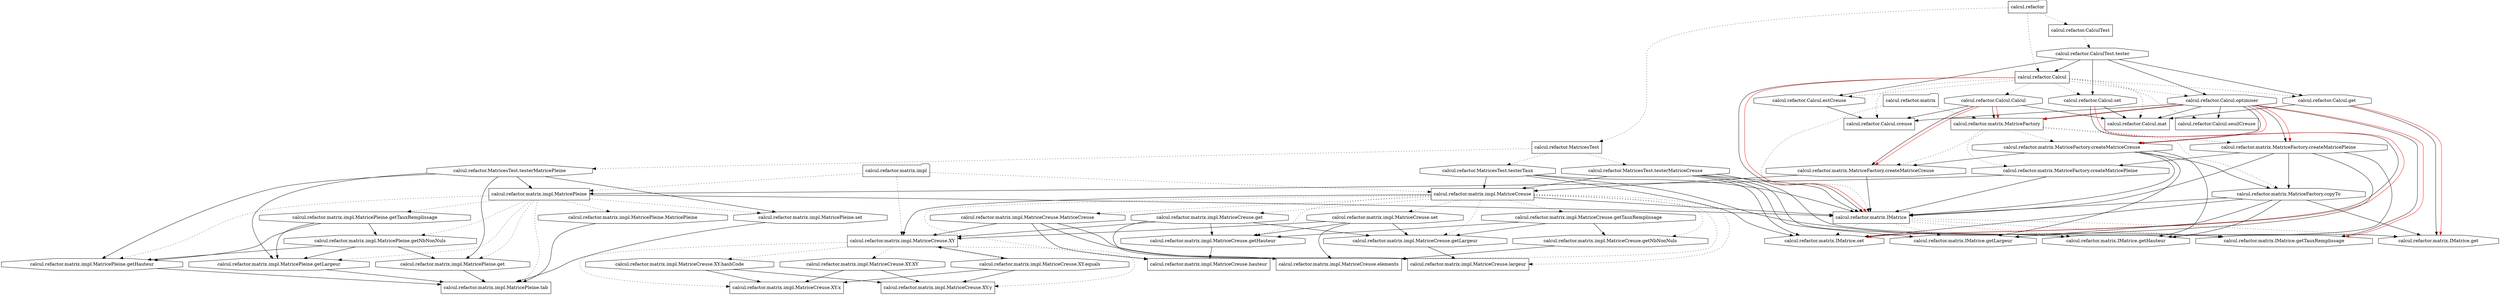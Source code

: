 digraph  G {
  n0 [shape=box,label="calcul.refactor.matrix.impl.MatriceCreuse.XY"]
  n1 [shape=octagon,label="calcul.refactor.matrix.impl.MatriceCreuse.XY.XY"];
  n2 [shape=octagon,label="calcul.refactor.matrix.impl.MatriceCreuse.XY.equals"];
  n3 [shape=octagon,label="calcul.refactor.matrix.impl.MatriceCreuse.XY.hashCode"];
  n4 [shape=doubleellipse,label="calcul.refactor.matrix.impl.MatriceCreuse.XY.x"];
  n5 [shape=doubleellipse,label="calcul.refactor.matrix.impl.MatriceCreuse.XY.y"];
  n6 [shape=box,label="calcul.refactor.matrix.impl.MatriceCreuse"]
  n7 [shape=octagon,label="calcul.refactor.matrix.impl.MatriceCreuse.MatriceCreuse"];
  n8 [shape=octagon,label="calcul.refactor.matrix.impl.MatriceCreuse.getLargeur"];
  n9 [shape=octagon,label="calcul.refactor.matrix.impl.MatriceCreuse.getHauteur"];
  n10 [shape=octagon,label="calcul.refactor.matrix.impl.MatriceCreuse.set"];
  n11 [shape=octagon,label="calcul.refactor.matrix.impl.MatriceCreuse.get"];
  n12 [shape=octagon,label="calcul.refactor.matrix.impl.MatriceCreuse.getTauxRemplissage"];
  n13 [shape=octagon,label="calcul.refactor.matrix.impl.MatriceCreuse.getNbNonNuls"];
  n14 [shape=doubleellipse,label="calcul.refactor.matrix.impl.MatriceCreuse.elements"];
  n15 [shape=doubleellipse,label="calcul.refactor.matrix.impl.MatriceCreuse.hauteur"];
  n16 [shape=doubleellipse,label="calcul.refactor.matrix.impl.MatriceCreuse.largeur"];
  n17 [shape=box,label="calcul.refactor.matrix.IMatrice"]
  n18 [shape=octagon,label="calcul.refactor.matrix.IMatrice.getLargeur"];
  n19 [shape=octagon,label="calcul.refactor.matrix.IMatrice.getHauteur"];
  n20 [shape=octagon,label="calcul.refactor.matrix.IMatrice.set"];
  n21 [shape=octagon,label="calcul.refactor.matrix.IMatrice.get"];
  n22 [shape=octagon,label="calcul.refactor.matrix.IMatrice.getTauxRemplissage"];
  n23 [shape=box,label="calcul.refactor.Calcul"]
  n24 [shape=octagon,label="calcul.refactor.Calcul.Calcul"];
  n25 [shape=octagon,label="calcul.refactor.Calcul.set"];
  n26 [shape=octagon,label="calcul.refactor.Calcul.get"];
  n27 [shape=octagon,label="calcul.refactor.Calcul.estCreuse"];
  n28 [shape=octagon,label="calcul.refactor.Calcul.optimiser"];
  n29 [shape=doubleellipse,label="calcul.refactor.Calcul.seuilCreuse"];
  n30 [shape=doubleellipse,label="calcul.refactor.Calcul.creuse"];
  n31 [shape=doubleellipse,label="calcul.refactor.Calcul.mat"];
  n32 [shape=box,label="calcul.refactor.MatricesTest"]
  n33 [shape=octagon,label="calcul.refactor.MatricesTest.testerMatricePleine"];
  n34 [shape=octagon,label="calcul.refactor.MatricesTest.testerMatriceCreuse"];
  n35 [shape=octagon,label="calcul.refactor.MatricesTest.testerTaux"];
  n36 [shape=box,label="calcul.refactor.matrix.MatriceFactory"]
  n37 [shape=octagon,label="calcul.refactor.matrix.MatriceFactory.createMatriceCreuse"];
  n38 [shape=octagon,label="calcul.refactor.matrix.MatriceFactory.createMatricePleine"];
  n39 [shape=octagon,label="calcul.refactor.matrix.MatriceFactory.createMatriceCreuse"];
  n40 [shape=octagon,label="calcul.refactor.matrix.MatriceFactory.createMatricePleine"];
  n41 [shape=octagon,label="calcul.refactor.matrix.MatriceFactory.copyTo"];
  n42 [shape=box,label="calcul.refactor.matrix.impl.MatricePleine"]
  n43 [shape=octagon,label="calcul.refactor.matrix.impl.MatricePleine.MatricePleine"];
  n44 [shape=octagon,label="calcul.refactor.matrix.impl.MatricePleine.getHauteur"];
  n45 [shape=octagon,label="calcul.refactor.matrix.impl.MatricePleine.getLargeur"];
  n46 [shape=octagon,label="calcul.refactor.matrix.impl.MatricePleine.set"];
  n47 [shape=octagon,label="calcul.refactor.matrix.impl.MatricePleine.get"];
  n48 [shape=octagon,label="calcul.refactor.matrix.impl.MatricePleine.getTauxRemplissage"];
  n49 [shape=octagon,label="calcul.refactor.matrix.impl.MatricePleine.getNbNonNuls"];
  n50 [shape=doubleellipse,label="calcul.refactor.matrix.impl.MatricePleine.tab"];
  n51 [shape=box,label="calcul.refactor.CalculTest"]
  n52 [shape=octagon,label="calcul.refactor.CalculTest.tester"];
  n53 [shape=folder,label="calcul.refactor.matrix.impl"];
  n54 [shape=folder,label="calcul.refactor.matrix"];
  n55 [shape=folder,label="calcul.refactor"];
  n1 -> n4 ;
  n1 -> n5 ;
  n2 -> n0 ;
  n2 -> n4 ;
  n2 -> n5 ;
  n3 -> n4 ;
  n3 -> n5 ;
  n6 -> n0 ;
  n6 -> n17 ;
  n7 -> n0 ;
  n7 -> n14 ;
  n7 -> n15 ;
  n7 -> n16 ;
  n8 -> n16 ;
  n9 -> n15 ;
  n10 -> n0 ;
  n10 -> n8 ;
  n10 -> n9 ;
  n10 -> n14 ;
  n11 -> n0 ;
  n11 -> n8 ;
  n11 -> n9 ;
  n11 -> n14 ;
  n12 -> n8 ;
  n12 -> n9 ;
  n12 -> n13 ;
  n13 -> n14 ;
  n23 -> n17 ;
  n24 -> n30 ;
  n24 -> n31 ;
  n24 -> n36 ;
  n24 -> n37 ;
  n25 -> n20 ;
  n25 -> n31 ;
  n26 -> n21 ;
  n26 -> n31 ;
  n27 -> n30 ;
  n28 -> n22 ;
  n28 -> n29 ;
  n28 -> n30 ;
  n28 -> n31 ;
  n28 -> n36 ;
  n28 -> n39 ;
  n28 -> n40 ;
  n33 -> n42 ;
  n33 -> n44 ;
  n33 -> n45 ;
  n33 -> n46 ;
  n33 -> n47 ;
  n34 -> n6 ;
  n34 -> n17 ;
  n34 -> n18 ;
  n34 -> n19 ;
  n34 -> n20 ;
  n34 -> n21 ;
  n35 -> n6 ;
  n35 -> n17 ;
  n35 -> n20 ;
  n35 -> n22 ;
  n37 -> n6 ;
  n37 -> n17 ;
  n38 -> n17 ;
  n38 -> n42 ;
  n39 -> n17 ;
  n39 -> n18 ;
  n39 -> n19 ;
  n39 -> n37 ;
  n39 -> n41 ;
  n40 -> n17 ;
  n40 -> n18 ;
  n40 -> n19 ;
  n40 -> n38 ;
  n40 -> n41 ;
  n41 -> n17 ;
  n41 -> n18 ;
  n41 -> n19 ;
  n41 -> n20 ;
  n41 -> n21 ;
  n42 -> n17 ;
  n43 -> n50 ;
  n44 -> n50 ;
  n45 -> n50 ;
  n46 -> n50 ;
  n47 -> n50 ;
  n48 -> n44 ;
  n48 -> n45 ;
  n48 -> n49 ;
  n49 -> n44 ;
  n49 -> n45 ;
  n49 -> n47 ;
  n52 -> n23 ;
  n52 -> n25 ;
  n52 -> n26 ;
  n52 -> n27 ;
  n52 -> n28 ;
  n0 -> n1 [style=dotted] ;
  n0 -> n2 [style=dotted] ;
  n0 -> n3 [style=dotted] ;
  n0 -> n4 [style=dotted] ;
  n0 -> n5 [style=dotted] ;
  n6 -> n7 [style=dotted] ;
  n6 -> n8 [style=dotted] ;
  n6 -> n9 [style=dotted] ;
  n6 -> n10 [style=dotted] ;
  n6 -> n11 [style=dotted] ;
  n6 -> n12 [style=dotted] ;
  n6 -> n13 [style=dotted] ;
  n6 -> n14 [style=dotted] ;
  n6 -> n15 [style=dotted] ;
  n6 -> n16 [style=dotted] ;
  n17 -> n18 [style=dotted] ;
  n17 -> n19 [style=dotted] ;
  n17 -> n20 [style=dotted] ;
  n17 -> n21 [style=dotted] ;
  n17 -> n22 [style=dotted] ;
  n23 -> n24 [style=dotted] ;
  n23 -> n25 [style=dotted] ;
  n23 -> n26 [style=dotted] ;
  n23 -> n27 [style=dotted] ;
  n23 -> n28 [style=dotted] ;
  n23 -> n29 [style=dotted] ;
  n23 -> n30 [style=dotted] ;
  n23 -> n31 [style=dotted] ;
  n32 -> n33 [style=dotted] ;
  n32 -> n34 [style=dotted] ;
  n32 -> n35 [style=dotted] ;
  n36 -> n37 [style=dotted] ;
  n36 -> n38 [style=dotted] ;
  n36 -> n39 [style=dotted] ;
  n36 -> n40 [style=dotted] ;
  n36 -> n41 [style=dotted] ;
  n42 -> n43 [style=dotted] ;
  n42 -> n44 [style=dotted] ;
  n42 -> n45 [style=dotted] ;
  n42 -> n46 [style=dotted] ;
  n42 -> n47 [style=dotted] ;
  n42 -> n48 [style=dotted] ;
  n42 -> n49 [style=dotted] ;
  n42 -> n50 [style=dotted] ;
  n51 -> n52 [style=dotted] ;
  n53 -> n0 [style=dotted] ;
  n53 -> n6 [style=dotted] ;
  n53 -> n42 [style=dotted] ;
  n54 -> n17 [style=dotted] ;
  n54 -> n36 [style=dotted] ;
  n55 -> n23 [style=dotted] ;
  n55 -> n32 [style=dotted] ;
  n55 -> n51 [style=dotted] ;
  n23 -> n17 [color=red] ;
  n24 -> n36 [color=red] ;
  n24 -> n37 [color=red] ;
  n25 -> n20 [color=red] ;
  n26 -> n21 [color=red] ;
  n28 -> n22 [color=red] ;
  n28 -> n36 [color=red] ;
  n28 -> n39 [color=red] ;
  n28 -> n40 [color=red] ;
}
